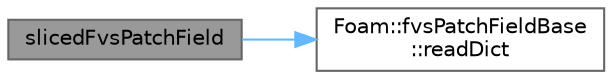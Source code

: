 digraph "slicedFvsPatchField"
{
 // LATEX_PDF_SIZE
  bgcolor="transparent";
  edge [fontname=Helvetica,fontsize=10,labelfontname=Helvetica,labelfontsize=10];
  node [fontname=Helvetica,fontsize=10,shape=box,height=0.2,width=0.4];
  rankdir="LR";
  Node1 [id="Node000001",label="slicedFvsPatchField",height=0.2,width=0.4,color="gray40", fillcolor="grey60", style="filled", fontcolor="black",tooltip=" "];
  Node1 -> Node2 [id="edge1_Node000001_Node000002",color="steelblue1",style="solid",tooltip=" "];
  Node2 [id="Node000002",label="Foam::fvsPatchFieldBase\l::readDict",height=0.2,width=0.4,color="grey40", fillcolor="white", style="filled",URL="$classFoam_1_1fvsPatchFieldBase.html#a66b6f5304d5592826c855d45921c13ab",tooltip=" "];
}

